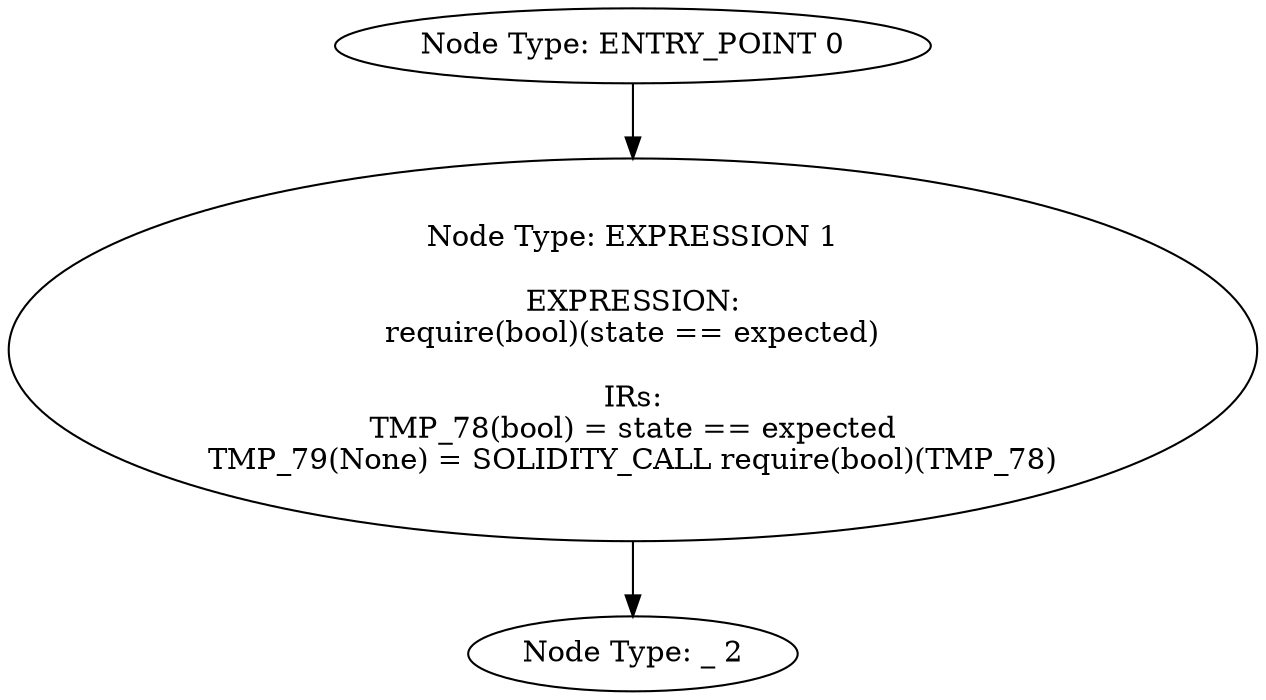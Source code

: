 digraph{
0[label="Node Type: ENTRY_POINT 0
"];
0->1;
1[label="Node Type: EXPRESSION 1

EXPRESSION:
require(bool)(state == expected)

IRs:
TMP_78(bool) = state == expected
TMP_79(None) = SOLIDITY_CALL require(bool)(TMP_78)"];
1->2;
2[label="Node Type: _ 2
"];
}
